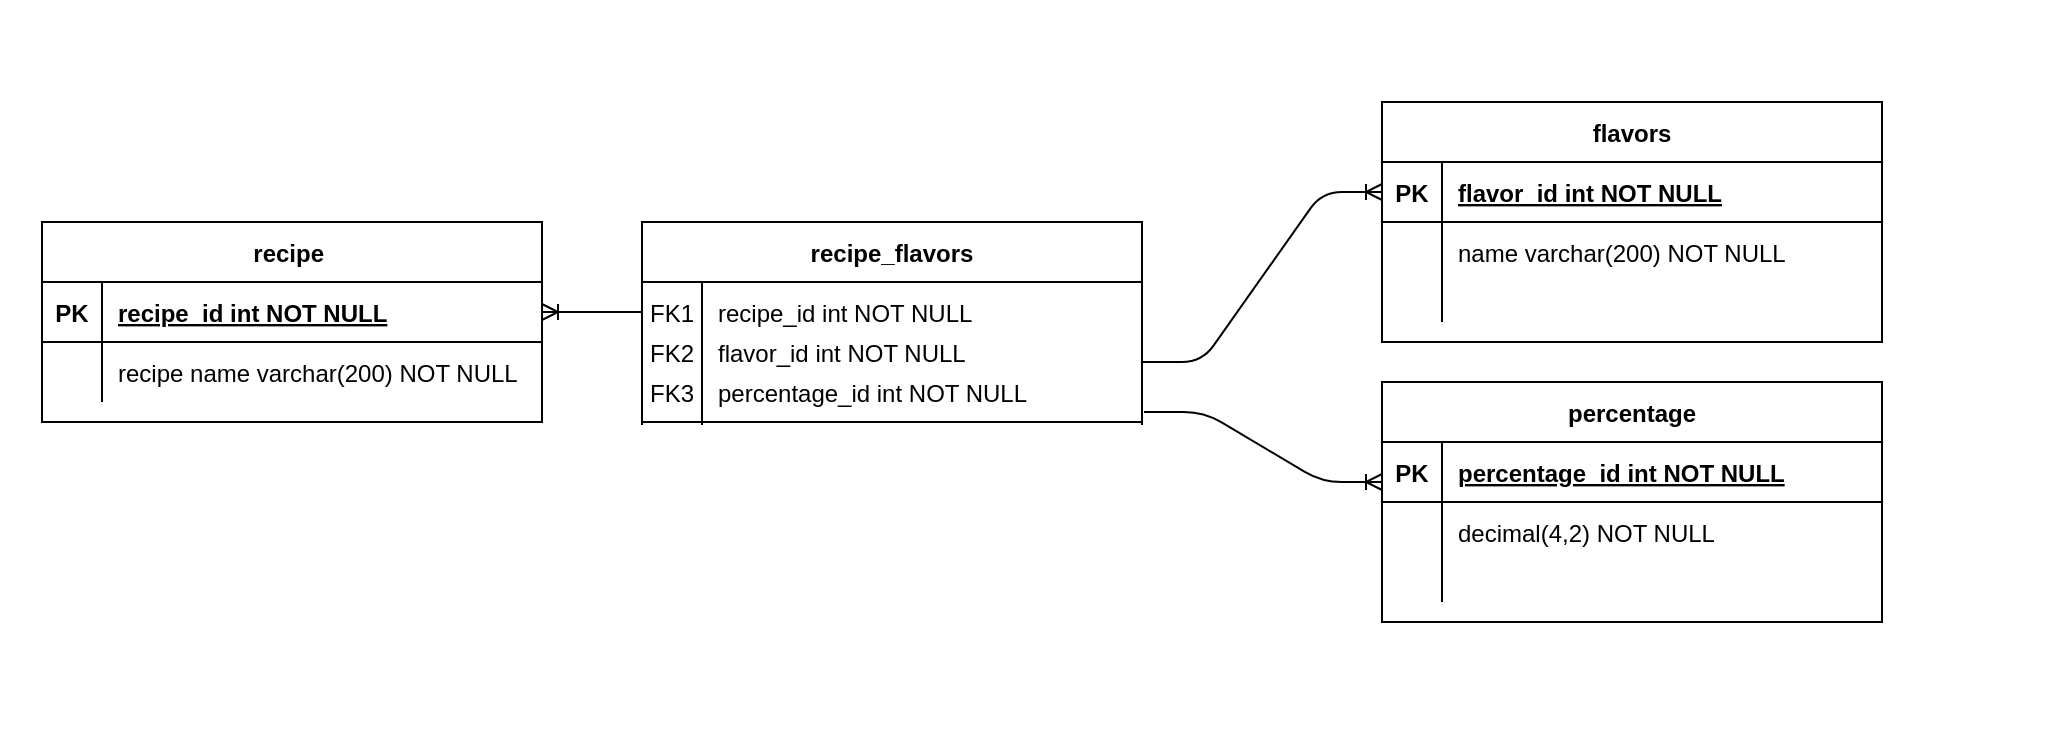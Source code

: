 <mxfile version="14.1.2" type="github">
  <diagram id="R2lEEEUBdFMjLlhIrx00" name="Page-1">
    <mxGraphModel dx="1705" dy="673" grid="1" gridSize="10" guides="1" tooltips="1" connect="1" arrows="1" fold="1" page="1" pageScale="1" pageWidth="850" pageHeight="1100" math="0" shadow="0" extFonts="Permanent Marker^https://fonts.googleapis.com/css?family=Permanent+Marker">
      <root>
        <mxCell id="0" />
        <mxCell id="1" parent="0" />
        <mxCell id="in7a-8dssTOfmIse0M6r-19" value="" style="rounded=0;whiteSpace=wrap;html=1;strokeColor=#FFFFFF;" vertex="1" parent="1">
          <mxGeometry x="-10" width="1020" height="370" as="geometry" />
        </mxCell>
        <mxCell id="C-vyLk0tnHw3VtMMgP7b-2" value="recipe_flavors" style="shape=table;startSize=30;container=1;collapsible=1;childLayout=tableLayout;fixedRows=1;rowLines=0;fontStyle=1;align=center;resizeLast=1;" parent="1" vertex="1">
          <mxGeometry x="310" y="110" width="250" height="140" as="geometry" />
        </mxCell>
        <mxCell id="C-vyLk0tnHw3VtMMgP7b-6" value="" style="shape=partialRectangle;collapsible=0;dropTarget=0;pointerEvents=0;fillColor=none;points=[[0,0.5],[1,0.5]];portConstraint=eastwest;top=0;left=0;right=0;bottom=0;" parent="C-vyLk0tnHw3VtMMgP7b-2" vertex="1">
          <mxGeometry y="30" width="250" height="30" as="geometry" />
        </mxCell>
        <mxCell id="C-vyLk0tnHw3VtMMgP7b-7" value="FK1" style="shape=partialRectangle;overflow=hidden;connectable=0;fillColor=none;top=0;left=0;bottom=0;right=0;" parent="C-vyLk0tnHw3VtMMgP7b-6" vertex="1">
          <mxGeometry width="30" height="30" as="geometry" />
        </mxCell>
        <mxCell id="C-vyLk0tnHw3VtMMgP7b-8" value="recipe_id int NOT NULL" style="shape=partialRectangle;overflow=hidden;connectable=0;fillColor=none;top=0;left=0;bottom=0;right=0;align=left;spacingLeft=6;" parent="C-vyLk0tnHw3VtMMgP7b-6" vertex="1">
          <mxGeometry x="30" width="220" height="30" as="geometry" />
        </mxCell>
        <mxCell id="C-vyLk0tnHw3VtMMgP7b-3" value="" style="shape=partialRectangle;collapsible=0;dropTarget=0;pointerEvents=0;fillColor=none;points=[[0,0.5],[1,0.5]];portConstraint=eastwest;top=0;left=0;right=0;bottom=1;" parent="C-vyLk0tnHw3VtMMgP7b-2" vertex="1">
          <mxGeometry y="60" width="250" height="40" as="geometry" />
        </mxCell>
        <mxCell id="C-vyLk0tnHw3VtMMgP7b-4" value="" style="shape=partialRectangle;overflow=hidden;connectable=0;fillColor=none;top=0;left=0;bottom=0;right=0;fontStyle=1;" parent="C-vyLk0tnHw3VtMMgP7b-3" vertex="1">
          <mxGeometry width="30" height="40" as="geometry" />
        </mxCell>
        <mxCell id="C-vyLk0tnHw3VtMMgP7b-5" value="" style="shape=partialRectangle;overflow=hidden;connectable=0;fillColor=none;top=0;left=0;bottom=0;right=0;align=left;spacingLeft=6;fontStyle=5;" parent="C-vyLk0tnHw3VtMMgP7b-3" vertex="1">
          <mxGeometry x="30" width="220" height="40" as="geometry" />
        </mxCell>
        <mxCell id="C-vyLk0tnHw3VtMMgP7b-9" value="" style="shape=partialRectangle;collapsible=0;dropTarget=0;pointerEvents=0;fillColor=none;points=[[0,0.5],[1,0.5]];portConstraint=eastwest;top=0;left=0;right=0;bottom=0;strokeColor=#FFFFFF;" parent="C-vyLk0tnHw3VtMMgP7b-2" vertex="1">
          <mxGeometry y="100" width="250" height="30" as="geometry" />
        </mxCell>
        <mxCell id="C-vyLk0tnHw3VtMMgP7b-10" value="" style="shape=partialRectangle;overflow=hidden;connectable=0;fillColor=none;top=0;left=0;bottom=0;right=0;" parent="C-vyLk0tnHw3VtMMgP7b-9" vertex="1">
          <mxGeometry width="30" height="30" as="geometry" />
        </mxCell>
        <mxCell id="C-vyLk0tnHw3VtMMgP7b-11" value="" style="shape=partialRectangle;overflow=hidden;connectable=0;fillColor=none;top=0;left=0;bottom=0;right=0;align=left;spacingLeft=6;" parent="C-vyLk0tnHw3VtMMgP7b-9" vertex="1">
          <mxGeometry x="30" width="220" height="30" as="geometry" />
        </mxCell>
        <mxCell id="C-vyLk0tnHw3VtMMgP7b-13" value="flavors" style="shape=table;startSize=30;container=1;collapsible=1;childLayout=tableLayout;fixedRows=1;rowLines=0;fontStyle=1;align=center;resizeLast=1;" parent="1" vertex="1">
          <mxGeometry x="680" y="50" width="250" height="120" as="geometry" />
        </mxCell>
        <mxCell id="C-vyLk0tnHw3VtMMgP7b-14" value="" style="shape=partialRectangle;collapsible=0;dropTarget=0;pointerEvents=0;fillColor=none;points=[[0,0.5],[1,0.5]];portConstraint=eastwest;top=0;left=0;right=0;bottom=1;" parent="C-vyLk0tnHw3VtMMgP7b-13" vertex="1">
          <mxGeometry y="30" width="250" height="30" as="geometry" />
        </mxCell>
        <mxCell id="C-vyLk0tnHw3VtMMgP7b-15" value="PK" style="shape=partialRectangle;overflow=hidden;connectable=0;fillColor=none;top=0;left=0;bottom=0;right=0;fontStyle=1;" parent="C-vyLk0tnHw3VtMMgP7b-14" vertex="1">
          <mxGeometry width="30" height="30" as="geometry" />
        </mxCell>
        <mxCell id="C-vyLk0tnHw3VtMMgP7b-16" value="flavor_id int NOT NULL" style="shape=partialRectangle;overflow=hidden;connectable=0;fillColor=none;top=0;left=0;bottom=0;right=0;align=left;spacingLeft=6;fontStyle=5;" parent="C-vyLk0tnHw3VtMMgP7b-14" vertex="1">
          <mxGeometry x="30" width="220" height="30" as="geometry" />
        </mxCell>
        <mxCell id="C-vyLk0tnHw3VtMMgP7b-17" value="" style="shape=partialRectangle;collapsible=0;dropTarget=0;pointerEvents=0;fillColor=none;points=[[0,0.5],[1,0.5]];portConstraint=eastwest;top=0;left=0;right=0;bottom=0;" parent="C-vyLk0tnHw3VtMMgP7b-13" vertex="1">
          <mxGeometry y="60" width="250" height="30" as="geometry" />
        </mxCell>
        <mxCell id="C-vyLk0tnHw3VtMMgP7b-18" value="" style="shape=partialRectangle;overflow=hidden;connectable=0;fillColor=none;top=0;left=0;bottom=0;right=0;" parent="C-vyLk0tnHw3VtMMgP7b-17" vertex="1">
          <mxGeometry width="30" height="30" as="geometry" />
        </mxCell>
        <mxCell id="C-vyLk0tnHw3VtMMgP7b-19" value="name varchar(200) NOT NULL" style="shape=partialRectangle;overflow=hidden;connectable=0;fillColor=none;top=0;left=0;bottom=0;right=0;align=left;spacingLeft=6;" parent="C-vyLk0tnHw3VtMMgP7b-17" vertex="1">
          <mxGeometry x="30" width="220" height="30" as="geometry" />
        </mxCell>
        <mxCell id="C-vyLk0tnHw3VtMMgP7b-20" value="" style="shape=partialRectangle;collapsible=0;dropTarget=0;pointerEvents=0;fillColor=none;points=[[0,0.5],[1,0.5]];portConstraint=eastwest;top=0;left=0;right=0;bottom=0;" parent="C-vyLk0tnHw3VtMMgP7b-13" vertex="1">
          <mxGeometry y="90" width="250" height="20" as="geometry" />
        </mxCell>
        <mxCell id="C-vyLk0tnHw3VtMMgP7b-21" value="" style="shape=partialRectangle;overflow=hidden;connectable=0;fillColor=none;top=0;left=0;bottom=0;right=0;" parent="C-vyLk0tnHw3VtMMgP7b-20" vertex="1">
          <mxGeometry width="30" height="20" as="geometry" />
        </mxCell>
        <mxCell id="C-vyLk0tnHw3VtMMgP7b-22" value="" style="shape=partialRectangle;overflow=hidden;connectable=0;fillColor=none;top=0;left=0;bottom=0;right=0;align=left;spacingLeft=6;" parent="C-vyLk0tnHw3VtMMgP7b-20" vertex="1">
          <mxGeometry x="30" width="220" height="20" as="geometry" />
        </mxCell>
        <mxCell id="C-vyLk0tnHw3VtMMgP7b-23" value="recipe " style="shape=table;startSize=30;container=1;collapsible=1;childLayout=tableLayout;fixedRows=1;rowLines=0;fontStyle=1;align=center;resizeLast=1;" parent="1" vertex="1">
          <mxGeometry x="10" y="110" width="250" height="100" as="geometry" />
        </mxCell>
        <mxCell id="C-vyLk0tnHw3VtMMgP7b-24" value="" style="shape=partialRectangle;collapsible=0;dropTarget=0;pointerEvents=0;fillColor=none;points=[[0,0.5],[1,0.5]];portConstraint=eastwest;top=0;left=0;right=0;bottom=1;" parent="C-vyLk0tnHw3VtMMgP7b-23" vertex="1">
          <mxGeometry y="30" width="250" height="30" as="geometry" />
        </mxCell>
        <mxCell id="C-vyLk0tnHw3VtMMgP7b-25" value="PK" style="shape=partialRectangle;overflow=hidden;connectable=0;fillColor=none;top=0;left=0;bottom=0;right=0;fontStyle=1;" parent="C-vyLk0tnHw3VtMMgP7b-24" vertex="1">
          <mxGeometry width="30" height="30" as="geometry" />
        </mxCell>
        <mxCell id="C-vyLk0tnHw3VtMMgP7b-26" value="recipe_id int NOT NULL" style="shape=partialRectangle;overflow=hidden;connectable=0;fillColor=none;top=0;left=0;bottom=0;right=0;align=left;spacingLeft=6;fontStyle=5;" parent="C-vyLk0tnHw3VtMMgP7b-24" vertex="1">
          <mxGeometry x="30" width="220" height="30" as="geometry" />
        </mxCell>
        <mxCell id="C-vyLk0tnHw3VtMMgP7b-27" value="" style="shape=partialRectangle;collapsible=0;dropTarget=0;pointerEvents=0;fillColor=none;points=[[0,0.5],[1,0.5]];portConstraint=eastwest;top=0;left=0;right=0;bottom=0;" parent="C-vyLk0tnHw3VtMMgP7b-23" vertex="1">
          <mxGeometry y="60" width="250" height="30" as="geometry" />
        </mxCell>
        <mxCell id="C-vyLk0tnHw3VtMMgP7b-28" value="" style="shape=partialRectangle;overflow=hidden;connectable=0;fillColor=none;top=0;left=0;bottom=0;right=0;" parent="C-vyLk0tnHw3VtMMgP7b-27" vertex="1">
          <mxGeometry width="30" height="30" as="geometry" />
        </mxCell>
        <mxCell id="C-vyLk0tnHw3VtMMgP7b-29" value="recipe name varchar(200) NOT NULL" style="shape=partialRectangle;overflow=hidden;connectable=0;fillColor=none;top=0;left=0;bottom=0;right=0;align=left;spacingLeft=6;" parent="C-vyLk0tnHw3VtMMgP7b-27" vertex="1">
          <mxGeometry x="30" width="220" height="30" as="geometry" />
        </mxCell>
        <mxCell id="in7a-8dssTOfmIse0M6r-2" value="" style="shape=partialRectangle;collapsible=0;dropTarget=0;pointerEvents=0;fillColor=none;points=[[0,0.5],[1,0.5]];portConstraint=eastwest;top=0;left=0;right=0;bottom=0;" vertex="1" parent="1">
          <mxGeometry x="310" y="160" width="250" height="30" as="geometry" />
        </mxCell>
        <mxCell id="in7a-8dssTOfmIse0M6r-3" value="FK2" style="shape=partialRectangle;overflow=hidden;connectable=0;fillColor=none;top=0;left=0;bottom=0;right=0;" vertex="1" parent="in7a-8dssTOfmIse0M6r-2">
          <mxGeometry width="30" height="30" as="geometry" />
        </mxCell>
        <mxCell id="in7a-8dssTOfmIse0M6r-4" value="flavor_id int NOT NULL" style="shape=partialRectangle;overflow=hidden;connectable=0;fillColor=none;top=0;left=0;bottom=0;right=0;align=left;spacingLeft=6;" vertex="1" parent="in7a-8dssTOfmIse0M6r-2">
          <mxGeometry x="30" width="220" height="30" as="geometry" />
        </mxCell>
        <mxCell id="in7a-8dssTOfmIse0M6r-5" value="" style="shape=partialRectangle;collapsible=0;dropTarget=0;pointerEvents=0;fillColor=none;points=[[0,0.5],[1,0.5]];portConstraint=eastwest;top=0;left=0;right=0;bottom=0;" vertex="1" parent="1">
          <mxGeometry x="310" y="180" width="250" height="30" as="geometry" />
        </mxCell>
        <mxCell id="in7a-8dssTOfmIse0M6r-6" value="FK3" style="shape=partialRectangle;overflow=hidden;connectable=0;fillColor=none;top=0;left=0;bottom=0;right=0;" vertex="1" parent="in7a-8dssTOfmIse0M6r-5">
          <mxGeometry width="30" height="30" as="geometry" />
        </mxCell>
        <mxCell id="in7a-8dssTOfmIse0M6r-7" value="percentage_id int NOT NULL" style="shape=partialRectangle;overflow=hidden;connectable=0;fillColor=none;top=0;left=0;bottom=0;right=0;align=left;spacingLeft=6;" vertex="1" parent="in7a-8dssTOfmIse0M6r-5">
          <mxGeometry x="30" width="220" height="30" as="geometry" />
        </mxCell>
        <mxCell id="in7a-8dssTOfmIse0M6r-8" value="" style="rounded=0;whiteSpace=wrap;html=1;strokeColor=#FFFFFF;" vertex="1" parent="1">
          <mxGeometry x="300" y="212" width="280" height="60" as="geometry" />
        </mxCell>
        <mxCell id="in7a-8dssTOfmIse0M6r-9" value="percentage" style="shape=table;startSize=30;container=1;collapsible=1;childLayout=tableLayout;fixedRows=1;rowLines=0;fontStyle=1;align=center;resizeLast=1;" vertex="1" parent="1">
          <mxGeometry x="680" y="190" width="250" height="120" as="geometry" />
        </mxCell>
        <mxCell id="in7a-8dssTOfmIse0M6r-10" value="" style="shape=partialRectangle;collapsible=0;dropTarget=0;pointerEvents=0;fillColor=none;points=[[0,0.5],[1,0.5]];portConstraint=eastwest;top=0;left=0;right=0;bottom=1;" vertex="1" parent="in7a-8dssTOfmIse0M6r-9">
          <mxGeometry y="30" width="250" height="30" as="geometry" />
        </mxCell>
        <mxCell id="in7a-8dssTOfmIse0M6r-11" value="PK" style="shape=partialRectangle;overflow=hidden;connectable=0;fillColor=none;top=0;left=0;bottom=0;right=0;fontStyle=1;" vertex="1" parent="in7a-8dssTOfmIse0M6r-10">
          <mxGeometry width="30" height="30" as="geometry" />
        </mxCell>
        <mxCell id="in7a-8dssTOfmIse0M6r-12" value="percentage_id int NOT NULL" style="shape=partialRectangle;overflow=hidden;connectable=0;fillColor=none;top=0;left=0;bottom=0;right=0;align=left;spacingLeft=6;fontStyle=5;" vertex="1" parent="in7a-8dssTOfmIse0M6r-10">
          <mxGeometry x="30" width="220" height="30" as="geometry" />
        </mxCell>
        <mxCell id="in7a-8dssTOfmIse0M6r-13" value="" style="shape=partialRectangle;collapsible=0;dropTarget=0;pointerEvents=0;fillColor=none;points=[[0,0.5],[1,0.5]];portConstraint=eastwest;top=0;left=0;right=0;bottom=0;" vertex="1" parent="in7a-8dssTOfmIse0M6r-9">
          <mxGeometry y="60" width="250" height="30" as="geometry" />
        </mxCell>
        <mxCell id="in7a-8dssTOfmIse0M6r-14" value="" style="shape=partialRectangle;overflow=hidden;connectable=0;fillColor=none;top=0;left=0;bottom=0;right=0;" vertex="1" parent="in7a-8dssTOfmIse0M6r-13">
          <mxGeometry width="30" height="30" as="geometry" />
        </mxCell>
        <mxCell id="in7a-8dssTOfmIse0M6r-15" value="decimal(4,2) NOT NULL" style="shape=partialRectangle;overflow=hidden;connectable=0;fillColor=none;top=0;left=0;bottom=0;right=0;align=left;spacingLeft=6;" vertex="1" parent="in7a-8dssTOfmIse0M6r-13">
          <mxGeometry x="30" width="220" height="30" as="geometry" />
        </mxCell>
        <mxCell id="in7a-8dssTOfmIse0M6r-16" value="" style="shape=partialRectangle;collapsible=0;dropTarget=0;pointerEvents=0;fillColor=none;points=[[0,0.5],[1,0.5]];portConstraint=eastwest;top=0;left=0;right=0;bottom=0;" vertex="1" parent="in7a-8dssTOfmIse0M6r-9">
          <mxGeometry y="90" width="250" height="20" as="geometry" />
        </mxCell>
        <mxCell id="in7a-8dssTOfmIse0M6r-17" value="" style="shape=partialRectangle;overflow=hidden;connectable=0;fillColor=none;top=0;left=0;bottom=0;right=0;" vertex="1" parent="in7a-8dssTOfmIse0M6r-16">
          <mxGeometry width="30" height="20" as="geometry" />
        </mxCell>
        <mxCell id="in7a-8dssTOfmIse0M6r-18" value="" style="shape=partialRectangle;overflow=hidden;connectable=0;fillColor=none;top=0;left=0;bottom=0;right=0;align=left;spacingLeft=6;" vertex="1" parent="in7a-8dssTOfmIse0M6r-16">
          <mxGeometry x="30" width="220" height="20" as="geometry" />
        </mxCell>
        <mxCell id="in7a-8dssTOfmIse0M6r-20" value="" style="edgeStyle=entityRelationEdgeStyle;fontSize=12;html=1;endArrow=ERoneToMany;exitX=0;exitY=0.5;exitDx=0;exitDy=0;entryX=1;entryY=0.5;entryDx=0;entryDy=0;" edge="1" parent="1" source="C-vyLk0tnHw3VtMMgP7b-6" target="C-vyLk0tnHw3VtMMgP7b-24">
          <mxGeometry width="100" height="100" relative="1" as="geometry">
            <mxPoint x="270" y="90" as="sourcePoint" />
            <mxPoint x="370" y="-10" as="targetPoint" />
          </mxGeometry>
        </mxCell>
        <mxCell id="in7a-8dssTOfmIse0M6r-21" value="" style="edgeStyle=entityRelationEdgeStyle;fontSize=12;html=1;endArrow=ERoneToMany;entryX=0;entryY=0.5;entryDx=0;entryDy=0;" edge="1" parent="1" target="C-vyLk0tnHw3VtMMgP7b-14">
          <mxGeometry width="100" height="100" relative="1" as="geometry">
            <mxPoint x="560" y="180" as="sourcePoint" />
            <mxPoint x="660" y="80" as="targetPoint" />
          </mxGeometry>
        </mxCell>
        <mxCell id="in7a-8dssTOfmIse0M6r-22" value="" style="edgeStyle=entityRelationEdgeStyle;fontSize=12;html=1;endArrow=ERoneToMany;entryX=0;entryY=0.5;entryDx=0;entryDy=0;exitX=1.004;exitY=0.833;exitDx=0;exitDy=0;exitPerimeter=0;" edge="1" parent="1" source="in7a-8dssTOfmIse0M6r-5">
          <mxGeometry width="100" height="100" relative="1" as="geometry">
            <mxPoint x="560" y="325" as="sourcePoint" />
            <mxPoint x="680" y="240" as="targetPoint" />
          </mxGeometry>
        </mxCell>
      </root>
    </mxGraphModel>
  </diagram>
</mxfile>
